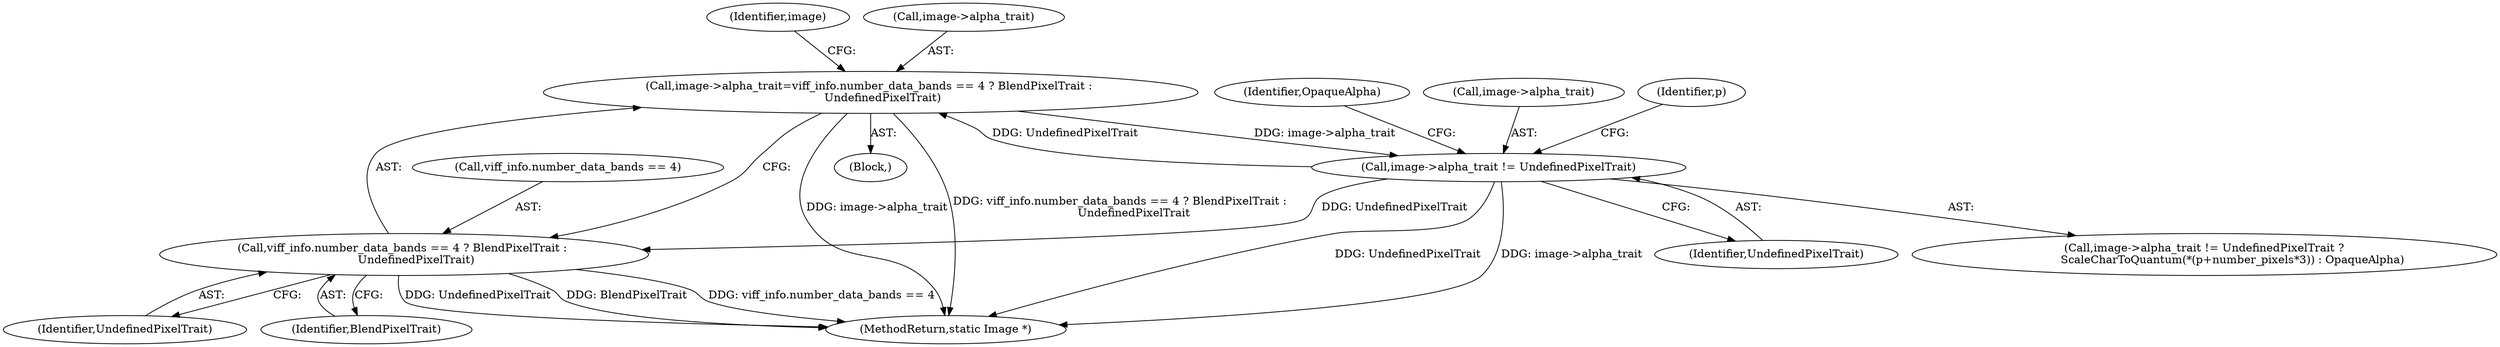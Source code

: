 digraph "0_ImageMagick_134463b926fa965571aa4febd61b810be5e7da05_0@pointer" {
"1001134" [label="(Call,image->alpha_trait=viff_info.number_data_bands == 4 ? BlendPixelTrait : \n       UndefinedPixelTrait)"];
"1002162" [label="(Call,image->alpha_trait != UndefinedPixelTrait)"];
"1001134" [label="(Call,image->alpha_trait=viff_info.number_data_bands == 4 ? BlendPixelTrait : \n       UndefinedPixelTrait)"];
"1001138" [label="(Call,viff_info.number_data_bands == 4 ? BlendPixelTrait : \n       UndefinedPixelTrait)"];
"1002340" [label="(MethodReturn,static Image *)"];
"1002163" [label="(Call,image->alpha_trait)"];
"1001138" [label="(Call,viff_info.number_data_bands == 4 ? BlendPixelTrait : \n       UndefinedPixelTrait)"];
"1002162" [label="(Call,image->alpha_trait != UndefinedPixelTrait)"];
"1001139" [label="(Call,viff_info.number_data_bands == 4)"];
"1001145" [label="(Identifier,UndefinedPixelTrait)"];
"1001134" [label="(Call,image->alpha_trait=viff_info.number_data_bands == 4 ? BlendPixelTrait : \n       UndefinedPixelTrait)"];
"1002161" [label="(Call,image->alpha_trait != UndefinedPixelTrait ?\n                ScaleCharToQuantum(*(p+number_pixels*3)) : OpaqueAlpha)"];
"1002166" [label="(Identifier,UndefinedPixelTrait)"];
"1001144" [label="(Identifier,BlendPixelTrait)"];
"1001148" [label="(Identifier,image)"];
"1001135" [label="(Call,image->alpha_trait)"];
"1002170" [label="(Identifier,p)"];
"1002174" [label="(Identifier,OpaqueAlpha)"];
"1000215" [label="(Block,)"];
"1001134" -> "1000215"  [label="AST: "];
"1001134" -> "1001138"  [label="CFG: "];
"1001135" -> "1001134"  [label="AST: "];
"1001138" -> "1001134"  [label="AST: "];
"1001148" -> "1001134"  [label="CFG: "];
"1001134" -> "1002340"  [label="DDG: image->alpha_trait"];
"1001134" -> "1002340"  [label="DDG: viff_info.number_data_bands == 4 ? BlendPixelTrait : \n       UndefinedPixelTrait"];
"1002162" -> "1001134"  [label="DDG: UndefinedPixelTrait"];
"1001134" -> "1002162"  [label="DDG: image->alpha_trait"];
"1002162" -> "1002161"  [label="AST: "];
"1002162" -> "1002166"  [label="CFG: "];
"1002163" -> "1002162"  [label="AST: "];
"1002166" -> "1002162"  [label="AST: "];
"1002170" -> "1002162"  [label="CFG: "];
"1002174" -> "1002162"  [label="CFG: "];
"1002162" -> "1002340"  [label="DDG: UndefinedPixelTrait"];
"1002162" -> "1002340"  [label="DDG: image->alpha_trait"];
"1002162" -> "1001138"  [label="DDG: UndefinedPixelTrait"];
"1001138" -> "1001144"  [label="CFG: "];
"1001138" -> "1001145"  [label="CFG: "];
"1001139" -> "1001138"  [label="AST: "];
"1001144" -> "1001138"  [label="AST: "];
"1001145" -> "1001138"  [label="AST: "];
"1001138" -> "1002340"  [label="DDG: viff_info.number_data_bands == 4"];
"1001138" -> "1002340"  [label="DDG: UndefinedPixelTrait"];
"1001138" -> "1002340"  [label="DDG: BlendPixelTrait"];
}
